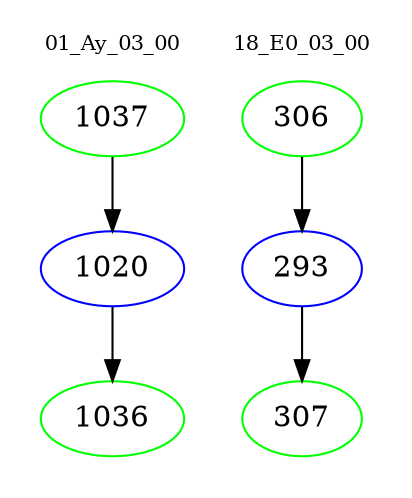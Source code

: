 digraph{
subgraph cluster_0 {
color = white
label = "01_Ay_03_00";
fontsize=10;
T0_1037 [label="1037", color="green"]
T0_1037 -> T0_1020 [color="black"]
T0_1020 [label="1020", color="blue"]
T0_1020 -> T0_1036 [color="black"]
T0_1036 [label="1036", color="green"]
}
subgraph cluster_1 {
color = white
label = "18_E0_03_00";
fontsize=10;
T1_306 [label="306", color="green"]
T1_306 -> T1_293 [color="black"]
T1_293 [label="293", color="blue"]
T1_293 -> T1_307 [color="black"]
T1_307 [label="307", color="green"]
}
}
